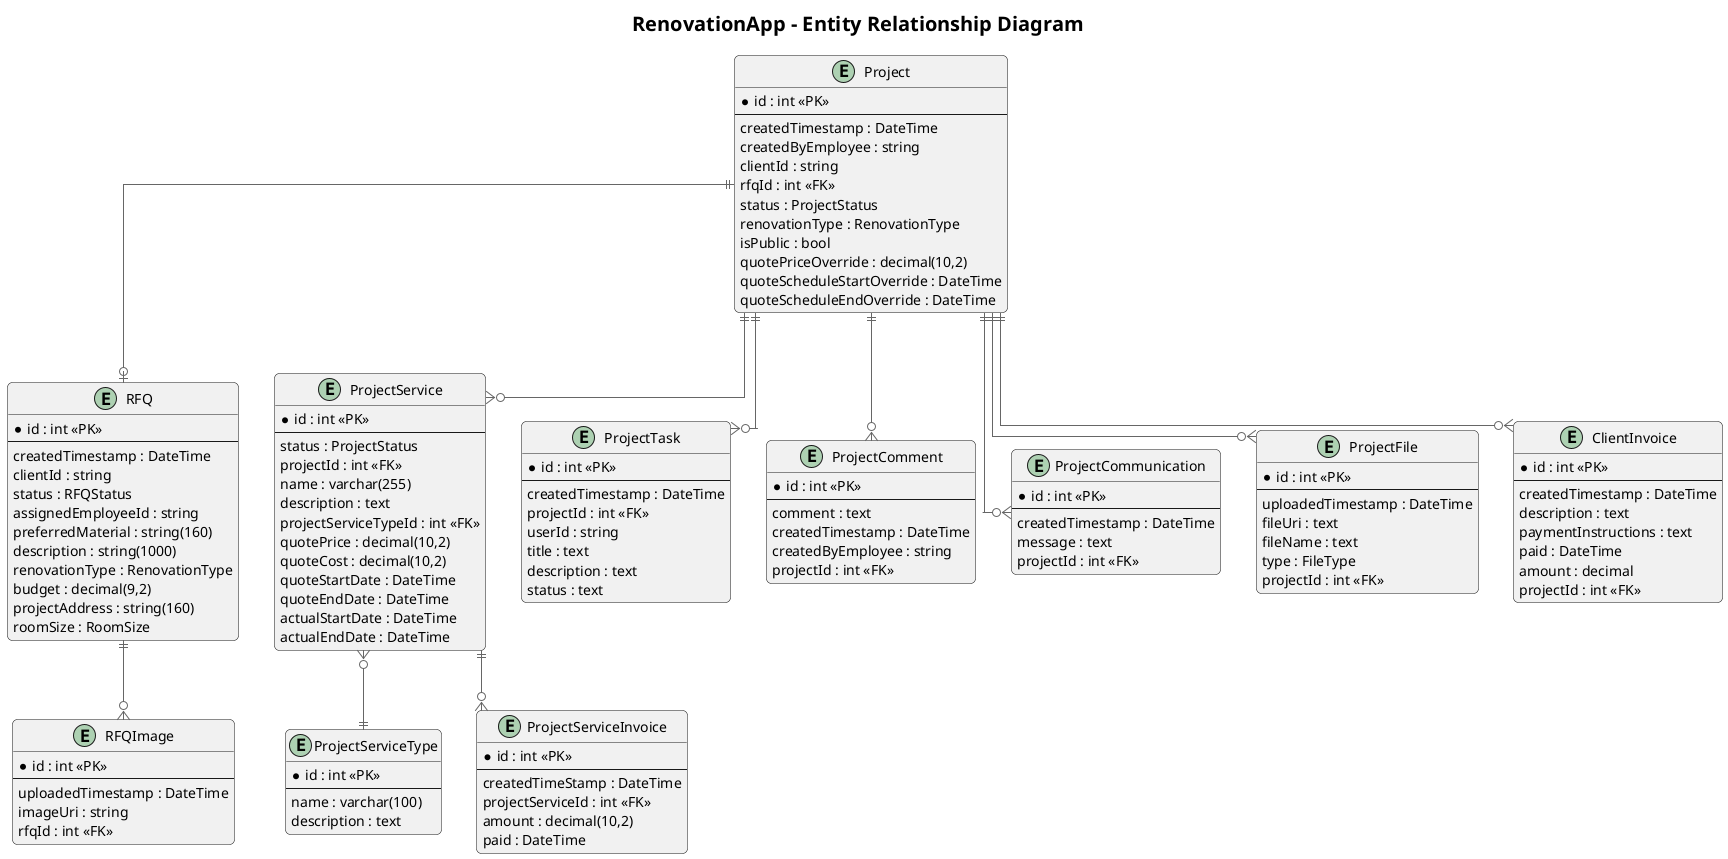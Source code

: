 @startuml RenovationApp ERD

' Styling
skinparam linetype ortho
skinparam backgroundColor white
skinparam roundcorner 10
skinparam shadowing false
skinparam ArrowColor #666666
skinparam classFontSize 14
skinparam packageFontSize 14
skinparam titleFontSize 20

' Title
title RenovationApp - Entity Relationship Diagram

' Entities

entity "Project" as Project {
  * id : int <<PK>>
  --
  createdTimestamp : DateTime
  createdByEmployee : string
  clientId : string
  rfqId : int <<FK>>
  status : ProjectStatus
  renovationType : RenovationType
  isPublic : bool
  quotePriceOverride : decimal(10,2)
  quoteScheduleStartOverride : DateTime
  quoteScheduleEndOverride : DateTime
}

entity "RFQ" as RFQ {
  * id : int <<PK>>
  --
  createdTimestamp : DateTime
  clientId : string
  status : RFQStatus
  assignedEmployeeId : string
  preferredMaterial : string(160)
  description : string(1000)
  renovationType : RenovationType
  budget : decimal(9,2)
  projectAddress : string(160)
  roomSize : RoomSize
}

entity "RFQImage" as RFQImage {
  * id : int <<PK>>
  --
  uploadedTimestamp : DateTime
  imageUri : string
  rfqId : int <<FK>>
}

entity "ProjectService" as ProjectService {
  * id : int <<PK>>
  --
  status : ProjectStatus
  projectId : int <<FK>>
  name : varchar(255)
  description : text
  projectServiceTypeId : int <<FK>>
  quotePrice : decimal(10,2)
  quoteCost : decimal(10,2)
  quoteStartDate : DateTime
  quoteEndDate : DateTime
  actualStartDate : DateTime
  actualEndDate : DateTime
}

entity "ProjectServiceType" as ProjectServiceType {
  * id : int <<PK>>
  --
  name : varchar(100)
  description : text
}

entity "ProjectServiceInvoice" as ProjectServiceInvoice {
  * id : int <<PK>>
  --
  createdTimeStamp : DateTime
  projectServiceId : int <<FK>>
  amount : decimal(10,2)
  paid : DateTime
}

entity "ProjectTask" as ProjectTask {
  * id : int <<PK>>
  --
  createdTimestamp : DateTime
  projectId : int <<FK>>
  userId : string
  title : text
  description : text
  status : text
}

entity "ProjectComment" as ProjectComment {
  * id : int <<PK>>
  --
  comment : text
  createdTimestamp : DateTime
  createdByEmployee : string
  projectId : int <<FK>>
}

entity "ProjectCommunication" as ProjectCommunication {
  * id : int <<PK>>
  --
  createdTimestamp : DateTime
  message : text
  projectId : int <<FK>>
}

entity "ProjectFile" as ProjectFile {
  * id : int <<PK>>
  --
  uploadedTimestamp : DateTime
  fileUri : text
  fileName : text
  type : FileType
  projectId : int <<FK>>
}

entity "ClientInvoice" as ClientInvoice {
  * id : int <<PK>>
  --
  createdTimestamp : DateTime
  description : text
  paymentInstructions : text
  paid : DateTime
  amount : decimal
  projectId : int <<FK>>
}



' Project relationships
Project ||--o{ ProjectComment
Project ||--o{ ProjectFile
Project ||--o{ ProjectCommunication
Project ||--o{ ClientInvoice
Project ||--o{ ProjectService
Project ||--o{ ProjectTask
Project ||--o| RFQ

' RFQ relationships
RFQ ||--o{ RFQImage

' ProjectService relationships
ProjectService ||--o{ ProjectServiceInvoice
ProjectService }o--|| ProjectServiceType

@enduml